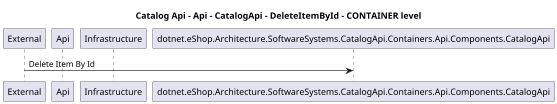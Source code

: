 @startuml
skinparam dpi 60

title Catalog Api - Api - CatalogApi - DeleteItemById - CONTAINER level

participant "External" as C4InterFlow.Utils.ExternalSystem
participant "Api" as dotnet.eShop.Architecture.SoftwareSystems.CatalogApi.Containers.Api
participant "Infrastructure" as dotnet.eShop.Architecture.SoftwareSystems.CatalogApi.Containers.Infrastructure

C4InterFlow.Utils.ExternalSystem -> dotnet.eShop.Architecture.SoftwareSystems.CatalogApi.Containers.Api.Components.CatalogApi : Delete Item By Id


@enduml
